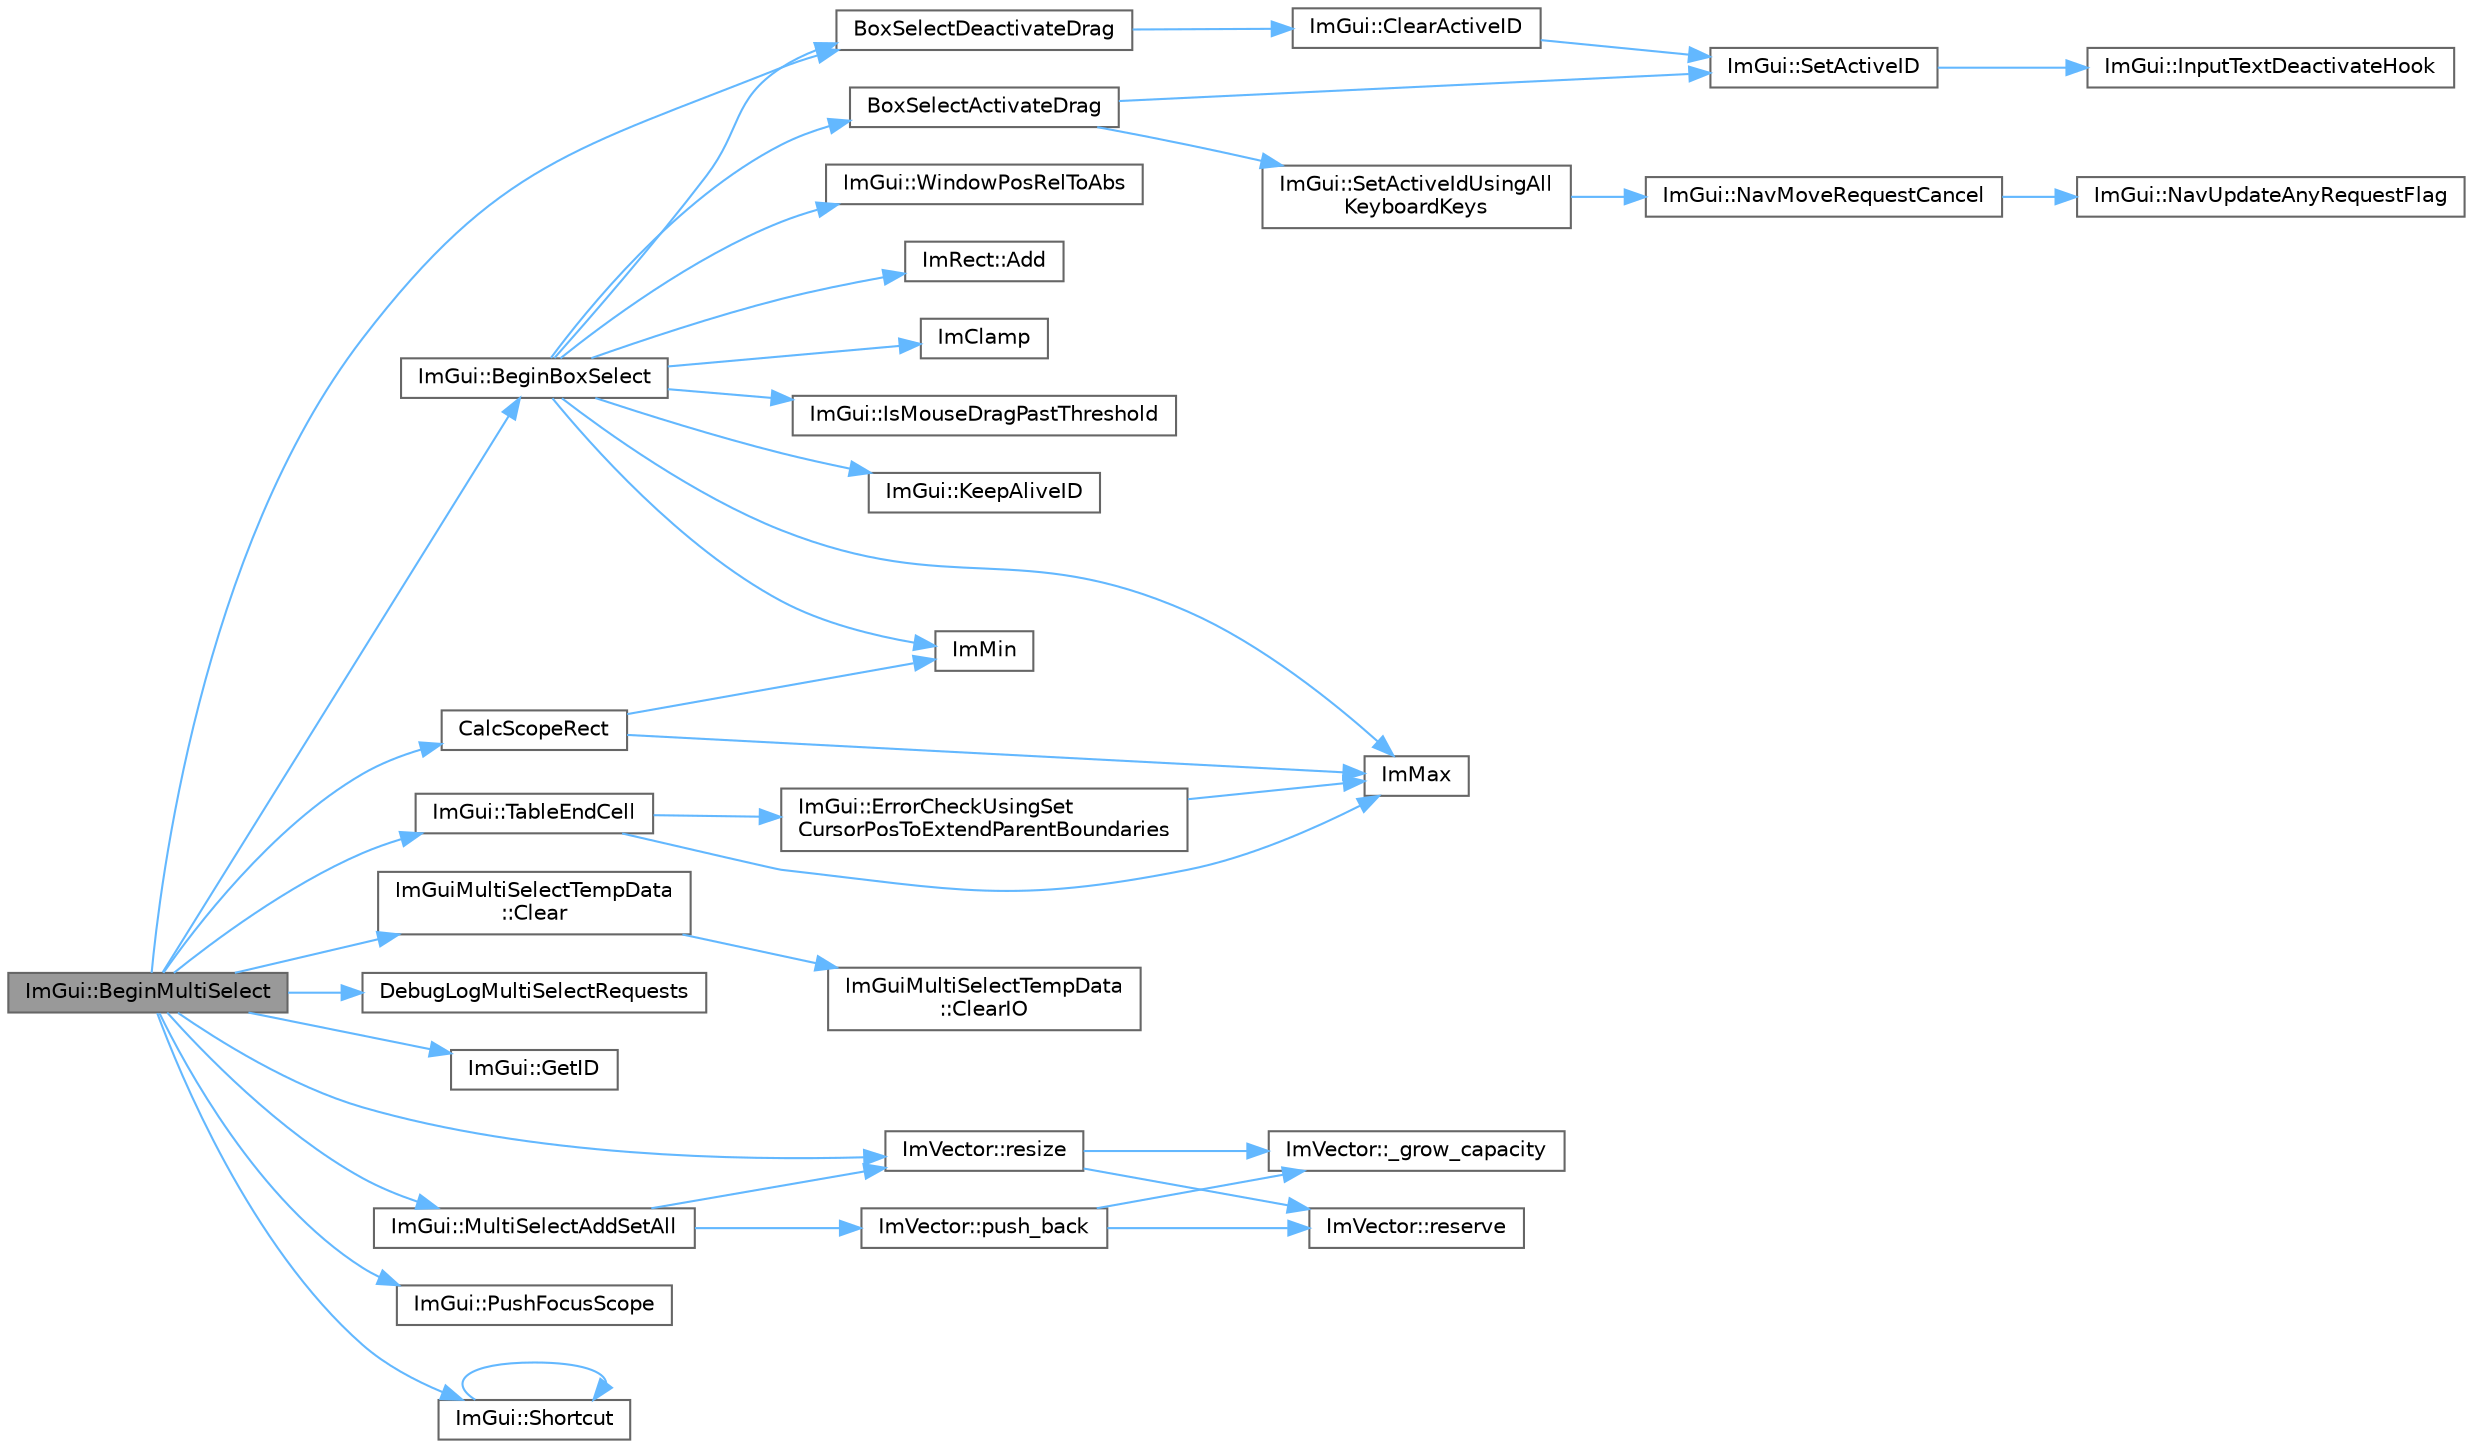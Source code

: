 digraph "ImGui::BeginMultiSelect"
{
 // LATEX_PDF_SIZE
  bgcolor="transparent";
  edge [fontname=Helvetica,fontsize=10,labelfontname=Helvetica,labelfontsize=10];
  node [fontname=Helvetica,fontsize=10,shape=box,height=0.2,width=0.4];
  rankdir="LR";
  Node1 [id="Node000001",label="ImGui::BeginMultiSelect",height=0.2,width=0.4,color="gray40", fillcolor="grey60", style="filled", fontcolor="black",tooltip=" "];
  Node1 -> Node2 [id="edge41_Node000001_Node000002",color="steelblue1",style="solid",tooltip=" "];
  Node2 [id="Node000002",label="ImGui::BeginBoxSelect",height=0.2,width=0.4,color="grey40", fillcolor="white", style="filled",URL="$namespace_im_gui.html#a84a0b1a5b8f5c4ecd102ea009926c96f",tooltip=" "];
  Node2 -> Node3 [id="edge42_Node000002_Node000003",color="steelblue1",style="solid",tooltip=" "];
  Node3 [id="Node000003",label="ImRect::Add",height=0.2,width=0.4,color="grey40", fillcolor="white", style="filled",URL="$struct_im_rect.html#a68996cb6b16a023f0a051981cd5be89e",tooltip=" "];
  Node2 -> Node4 [id="edge43_Node000002_Node000004",color="steelblue1",style="solid",tooltip=" "];
  Node4 [id="Node000004",label="BoxSelectActivateDrag",height=0.2,width=0.4,color="grey40", fillcolor="white", style="filled",URL="$imgui__widgets_8cpp.html#a1371d58fed38c77d5b82f82c4ec9ff05",tooltip=" "];
  Node4 -> Node5 [id="edge44_Node000004_Node000005",color="steelblue1",style="solid",tooltip=" "];
  Node5 [id="Node000005",label="ImGui::SetActiveID",height=0.2,width=0.4,color="grey40", fillcolor="white", style="filled",URL="$namespace_im_gui.html#a27b8ace13a8c421ee8405f0cbebe4ead",tooltip=" "];
  Node5 -> Node6 [id="edge45_Node000005_Node000006",color="steelblue1",style="solid",tooltip=" "];
  Node6 [id="Node000006",label="ImGui::InputTextDeactivateHook",height=0.2,width=0.4,color="grey40", fillcolor="white", style="filled",URL="$namespace_im_gui.html#aad9419cf6e296c668807e3af4bfd62bb",tooltip=" "];
  Node4 -> Node7 [id="edge46_Node000004_Node000007",color="steelblue1",style="solid",tooltip=" "];
  Node7 [id="Node000007",label="ImGui::SetActiveIdUsingAll\lKeyboardKeys",height=0.2,width=0.4,color="grey40", fillcolor="white", style="filled",URL="$namespace_im_gui.html#a5e5b2b1969b119d6932116f28fbd4d53",tooltip=" "];
  Node7 -> Node8 [id="edge47_Node000007_Node000008",color="steelblue1",style="solid",tooltip=" "];
  Node8 [id="Node000008",label="ImGui::NavMoveRequestCancel",height=0.2,width=0.4,color="grey40", fillcolor="white", style="filled",URL="$namespace_im_gui.html#a43326bb080d9fa80327ed81d864d8b8d",tooltip=" "];
  Node8 -> Node9 [id="edge48_Node000008_Node000009",color="steelblue1",style="solid",tooltip=" "];
  Node9 [id="Node000009",label="ImGui::NavUpdateAnyRequestFlag",height=0.2,width=0.4,color="grey40", fillcolor="white", style="filled",URL="$namespace_im_gui.html#a2cd868535661cdb5671214662f3c9388",tooltip=" "];
  Node2 -> Node10 [id="edge49_Node000002_Node000010",color="steelblue1",style="solid",tooltip=" "];
  Node10 [id="Node000010",label="BoxSelectDeactivateDrag",height=0.2,width=0.4,color="grey40", fillcolor="white", style="filled",URL="$imgui__widgets_8cpp.html#accd8005e99d8b82d357441e068f46393",tooltip=" "];
  Node10 -> Node11 [id="edge50_Node000010_Node000011",color="steelblue1",style="solid",tooltip=" "];
  Node11 [id="Node000011",label="ImGui::ClearActiveID",height=0.2,width=0.4,color="grey40", fillcolor="white", style="filled",URL="$namespace_im_gui.html#a17ff60ad1e2669130ac38a04d16eb354",tooltip=" "];
  Node11 -> Node5 [id="edge51_Node000011_Node000005",color="steelblue1",style="solid",tooltip=" "];
  Node2 -> Node12 [id="edge52_Node000002_Node000012",color="steelblue1",style="solid",tooltip=" "];
  Node12 [id="Node000012",label="ImClamp",height=0.2,width=0.4,color="grey40", fillcolor="white", style="filled",URL="$imgui__internal_8h.html#a6e61ede308bfd68c7434e17905a29fc8",tooltip=" "];
  Node2 -> Node13 [id="edge53_Node000002_Node000013",color="steelblue1",style="solid",tooltip=" "];
  Node13 [id="Node000013",label="ImMax",height=0.2,width=0.4,color="grey40", fillcolor="white", style="filled",URL="$imgui__internal_8h.html#a7667efd95147d0422f140917c71a9226",tooltip=" "];
  Node2 -> Node14 [id="edge54_Node000002_Node000014",color="steelblue1",style="solid",tooltip=" "];
  Node14 [id="Node000014",label="ImMin",height=0.2,width=0.4,color="grey40", fillcolor="white", style="filled",URL="$imgui__internal_8h.html#a7f9d7828066a9d61b5630adcdf4655d3",tooltip=" "];
  Node2 -> Node15 [id="edge55_Node000002_Node000015",color="steelblue1",style="solid",tooltip=" "];
  Node15 [id="Node000015",label="ImGui::IsMouseDragPastThreshold",height=0.2,width=0.4,color="grey40", fillcolor="white", style="filled",URL="$namespace_im_gui.html#ad1b3473eaad344022a022acfd45b0f5c",tooltip=" "];
  Node2 -> Node16 [id="edge56_Node000002_Node000016",color="steelblue1",style="solid",tooltip=" "];
  Node16 [id="Node000016",label="ImGui::KeepAliveID",height=0.2,width=0.4,color="grey40", fillcolor="white", style="filled",URL="$namespace_im_gui.html#a85a245c78a9f7c351636bdad6e60c488",tooltip=" "];
  Node2 -> Node17 [id="edge57_Node000002_Node000017",color="steelblue1",style="solid",tooltip=" "];
  Node17 [id="Node000017",label="ImGui::WindowPosRelToAbs",height=0.2,width=0.4,color="grey40", fillcolor="white", style="filled",URL="$namespace_im_gui.html#a7e0c722c925ab942261618abd18b1dc9",tooltip=" "];
  Node1 -> Node10 [id="edge58_Node000001_Node000010",color="steelblue1",style="solid",tooltip=" "];
  Node1 -> Node18 [id="edge59_Node000001_Node000018",color="steelblue1",style="solid",tooltip=" "];
  Node18 [id="Node000018",label="CalcScopeRect",height=0.2,width=0.4,color="grey40", fillcolor="white", style="filled",URL="$imgui__widgets_8cpp.html#ac9b0e445a514615821a5f2c815a00717",tooltip=" "];
  Node18 -> Node13 [id="edge60_Node000018_Node000013",color="steelblue1",style="solid",tooltip=" "];
  Node18 -> Node14 [id="edge61_Node000018_Node000014",color="steelblue1",style="solid",tooltip=" "];
  Node1 -> Node19 [id="edge62_Node000001_Node000019",color="steelblue1",style="solid",tooltip=" "];
  Node19 [id="Node000019",label="ImGuiMultiSelectTempData\l::Clear",height=0.2,width=0.4,color="grey40", fillcolor="white", style="filled",URL="$struct_im_gui_multi_select_temp_data.html#ac5c33d16dd86731d0de5f72ae0fff899",tooltip=" "];
  Node19 -> Node20 [id="edge63_Node000019_Node000020",color="steelblue1",style="solid",tooltip=" "];
  Node20 [id="Node000020",label="ImGuiMultiSelectTempData\l::ClearIO",height=0.2,width=0.4,color="grey40", fillcolor="white", style="filled",URL="$struct_im_gui_multi_select_temp_data.html#ad91b0d61b263ff4a2bbabcb252930a37",tooltip=" "];
  Node1 -> Node21 [id="edge64_Node000001_Node000021",color="steelblue1",style="solid",tooltip=" "];
  Node21 [id="Node000021",label="DebugLogMultiSelectRequests",height=0.2,width=0.4,color="grey40", fillcolor="white", style="filled",URL="$imgui__widgets_8cpp.html#a9ae4f75e7860b31344c979fb2d3e2e68",tooltip=" "];
  Node1 -> Node22 [id="edge65_Node000001_Node000022",color="steelblue1",style="solid",tooltip=" "];
  Node22 [id="Node000022",label="ImGui::GetID",height=0.2,width=0.4,color="grey40", fillcolor="white", style="filled",URL="$namespace_im_gui.html#a3329b04bd4235e90ad9deb00ffb38ae4",tooltip=" "];
  Node1 -> Node23 [id="edge66_Node000001_Node000023",color="steelblue1",style="solid",tooltip=" "];
  Node23 [id="Node000023",label="ImGui::MultiSelectAddSetAll",height=0.2,width=0.4,color="grey40", fillcolor="white", style="filled",URL="$namespace_im_gui.html#a51e29bae6ffe6afa11810a05d8aef616",tooltip=" "];
  Node23 -> Node24 [id="edge67_Node000023_Node000024",color="steelblue1",style="solid",tooltip=" "];
  Node24 [id="Node000024",label="ImVector::push_back",height=0.2,width=0.4,color="grey40", fillcolor="white", style="filled",URL="$struct_im_vector.html#aab5df48e0711a48bd12f3206e08c4108",tooltip=" "];
  Node24 -> Node25 [id="edge68_Node000024_Node000025",color="steelblue1",style="solid",tooltip=" "];
  Node25 [id="Node000025",label="ImVector::_grow_capacity",height=0.2,width=0.4,color="grey40", fillcolor="white", style="filled",URL="$struct_im_vector.html#a3a097635d464b1b70dc7d59996a88b28",tooltip=" "];
  Node24 -> Node26 [id="edge69_Node000024_Node000026",color="steelblue1",style="solid",tooltip=" "];
  Node26 [id="Node000026",label="ImVector::reserve",height=0.2,width=0.4,color="grey40", fillcolor="white", style="filled",URL="$struct_im_vector.html#a0f14f5736c3372157856eebb67123b75",tooltip=" "];
  Node23 -> Node27 [id="edge70_Node000023_Node000027",color="steelblue1",style="solid",tooltip=" "];
  Node27 [id="Node000027",label="ImVector::resize",height=0.2,width=0.4,color="grey40", fillcolor="white", style="filled",URL="$struct_im_vector.html#ac371dd62e56ae486b1a5038cf07eee56",tooltip=" "];
  Node27 -> Node25 [id="edge71_Node000027_Node000025",color="steelblue1",style="solid",tooltip=" "];
  Node27 -> Node26 [id="edge72_Node000027_Node000026",color="steelblue1",style="solid",tooltip=" "];
  Node1 -> Node28 [id="edge73_Node000001_Node000028",color="steelblue1",style="solid",tooltip=" "];
  Node28 [id="Node000028",label="ImGui::PushFocusScope",height=0.2,width=0.4,color="grey40", fillcolor="white", style="filled",URL="$namespace_im_gui.html#ad10256d914b625cea7494b26c77b84ec",tooltip=" "];
  Node1 -> Node27 [id="edge74_Node000001_Node000027",color="steelblue1",style="solid",tooltip=" "];
  Node1 -> Node29 [id="edge75_Node000001_Node000029",color="steelblue1",style="solid",tooltip=" "];
  Node29 [id="Node000029",label="ImGui::Shortcut",height=0.2,width=0.4,color="grey40", fillcolor="white", style="filled",URL="$namespace_im_gui.html#a5a7ca2346e4eb2dfe08a396349df7995",tooltip=" "];
  Node29 -> Node29 [id="edge76_Node000029_Node000029",color="steelblue1",style="solid",tooltip=" "];
  Node1 -> Node30 [id="edge77_Node000001_Node000030",color="steelblue1",style="solid",tooltip=" "];
  Node30 [id="Node000030",label="ImGui::TableEndCell",height=0.2,width=0.4,color="grey40", fillcolor="white", style="filled",URL="$namespace_im_gui.html#ae2058909b56d7169e34a6cfefb1ac2f3",tooltip=" "];
  Node30 -> Node31 [id="edge78_Node000030_Node000031",color="steelblue1",style="solid",tooltip=" "];
  Node31 [id="Node000031",label="ImGui::ErrorCheckUsingSet\lCursorPosToExtendParentBoundaries",height=0.2,width=0.4,color="grey40", fillcolor="white", style="filled",URL="$namespace_im_gui.html#ad5832500c14abd9e76e376b82701385b",tooltip=" "];
  Node31 -> Node13 [id="edge79_Node000031_Node000013",color="steelblue1",style="solid",tooltip=" "];
  Node30 -> Node13 [id="edge80_Node000030_Node000013",color="steelblue1",style="solid",tooltip=" "];
}
